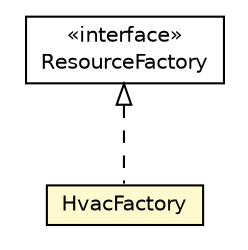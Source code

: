 #!/usr/local/bin/dot
#
# Class diagram 
# Generated by UMLGraph version R5_6-24-gf6e263 (http://www.umlgraph.org/)
#

digraph G {
	edge [fontname="Helvetica",fontsize=10,labelfontname="Helvetica",labelfontsize=10];
	node [fontname="Helvetica",fontsize=10,shape=plaintext];
	nodesep=0.25;
	ranksep=0.5;
	// org.universAAL.middleware.rdf.ResourceFactory
	c4497994 [label=<<table title="org.universAAL.middleware.rdf.ResourceFactory" border="0" cellborder="1" cellspacing="0" cellpadding="2" port="p" href="../middleware/rdf/ResourceFactory.html">
		<tr><td><table border="0" cellspacing="0" cellpadding="1">
<tr><td align="center" balign="center"> &#171;interface&#187; </td></tr>
<tr><td align="center" balign="center"> ResourceFactory </td></tr>
		</table></td></tr>
		</table>>, URL="../middleware/rdf/ResourceFactory.html", fontname="Helvetica", fontcolor="black", fontsize=10.0];
	// org.universAAL.ontology.HvacFactory
	c4498525 [label=<<table title="org.universAAL.ontology.HvacFactory" border="0" cellborder="1" cellspacing="0" cellpadding="2" port="p" bgcolor="lemonChiffon" href="./HvacFactory.html">
		<tr><td><table border="0" cellspacing="0" cellpadding="1">
<tr><td align="center" balign="center"> HvacFactory </td></tr>
		</table></td></tr>
		</table>>, URL="./HvacFactory.html", fontname="Helvetica", fontcolor="black", fontsize=10.0];
	//org.universAAL.ontology.HvacFactory implements org.universAAL.middleware.rdf.ResourceFactory
	c4497994:p -> c4498525:p [dir=back,arrowtail=empty,style=dashed];
}

